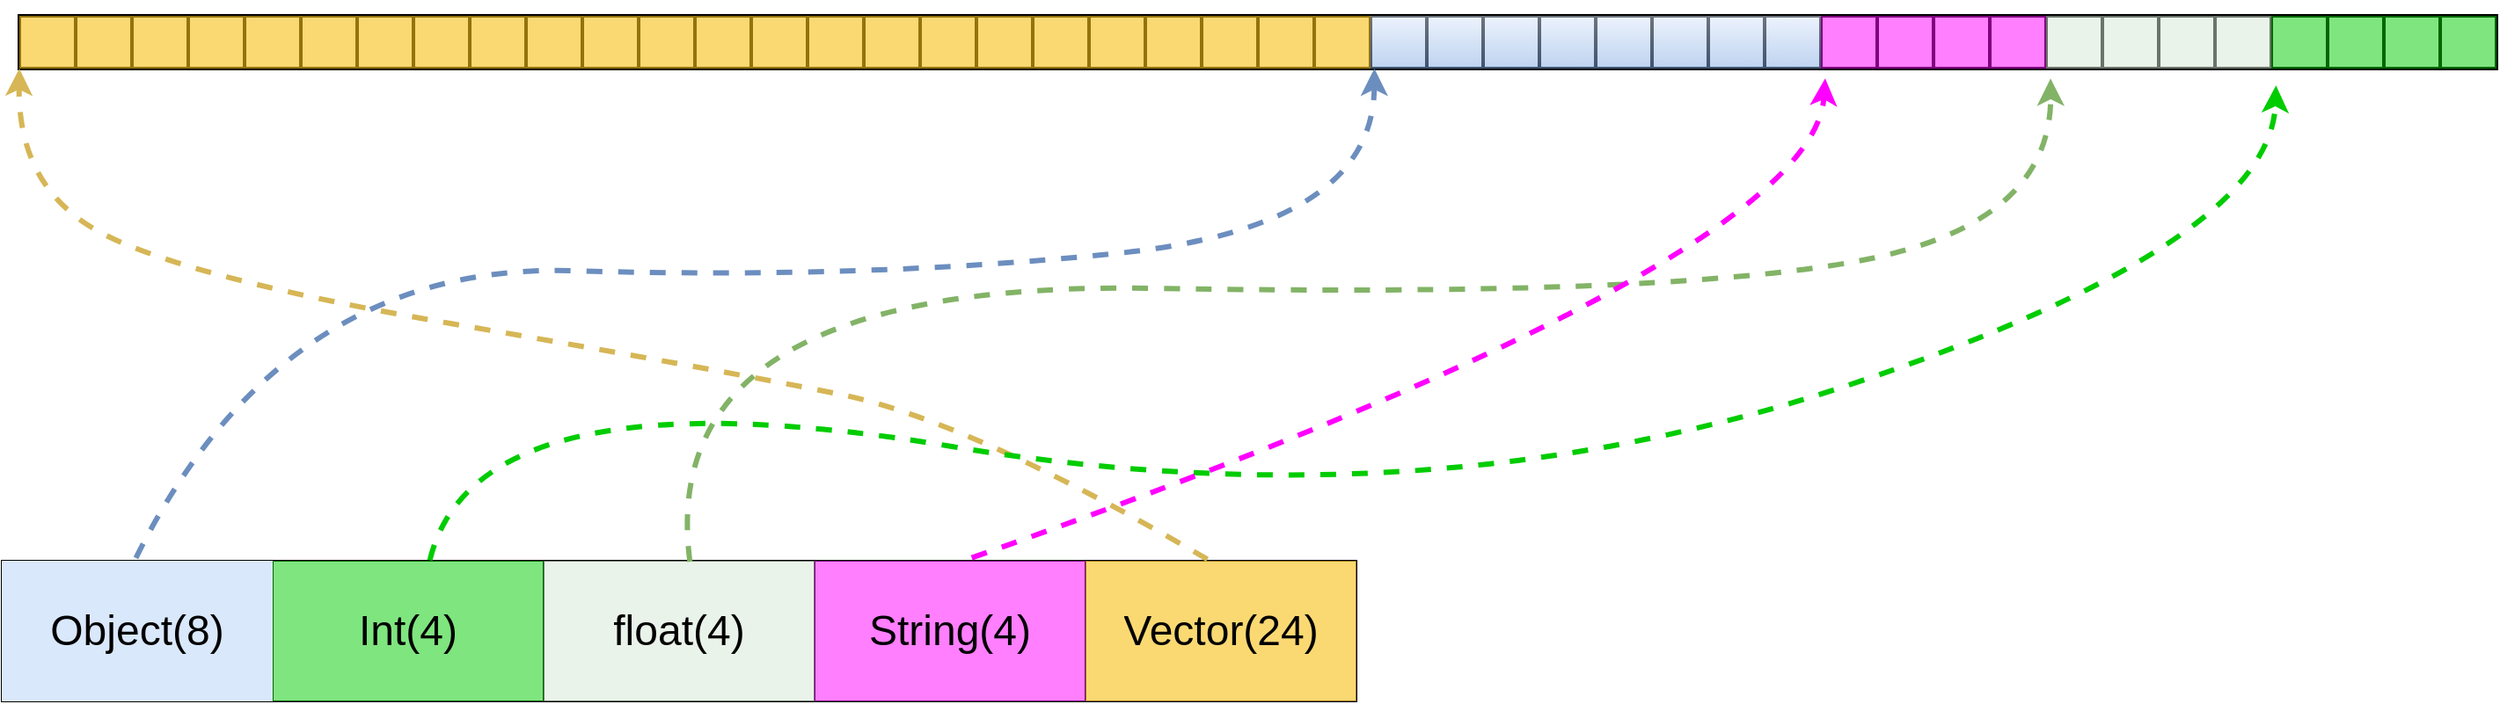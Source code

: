 <mxfile version="24.4.13" type="github" pages="2">
  <diagram name="第 1 页" id="B3vYnTvsGBG1Hv9em8wt">
    <mxGraphModel dx="1750" dy="883" grid="1" gridSize="10" guides="1" tooltips="1" connect="1" arrows="1" fold="1" page="1" pageScale="1" pageWidth="827" pageHeight="1169" math="0" shadow="0">
      <root>
        <mxCell id="0" />
        <mxCell id="1" parent="0" />
        <mxCell id="THLBpQqU5_v84O20wpuA-113" value="" style="shape=table;startSize=0;container=1;collapsible=0;childLayout=tableLayout;fontSize=24;" vertex="1" parent="1">
          <mxGeometry x="180" y="490" width="770" height="80" as="geometry" />
        </mxCell>
        <mxCell id="THLBpQqU5_v84O20wpuA-114" value="" style="shape=tableRow;horizontal=0;startSize=0;swimlaneHead=0;swimlaneBody=0;strokeColor=inherit;top=0;left=0;bottom=0;right=0;collapsible=0;dropTarget=0;fillColor=none;points=[[0,0.5],[1,0.5]];portConstraint=eastwest;fontSize=24;" vertex="1" parent="THLBpQqU5_v84O20wpuA-113">
          <mxGeometry width="770" height="80" as="geometry" />
        </mxCell>
        <mxCell id="THLBpQqU5_v84O20wpuA-115" value="Object(8)" style="shape=partialRectangle;html=1;whiteSpace=wrap;connectable=0;strokeColor=#6c8ebf;overflow=hidden;fillColor=#dae8fc;top=0;left=0;bottom=0;right=0;pointerEvents=1;fontSize=24;" vertex="1" parent="THLBpQqU5_v84O20wpuA-114">
          <mxGeometry width="154" height="80" as="geometry">
            <mxRectangle width="154" height="80" as="alternateBounds" />
          </mxGeometry>
        </mxCell>
        <mxCell id="THLBpQqU5_v84O20wpuA-140" value="Int(4)" style="shape=partialRectangle;html=1;whiteSpace=wrap;connectable=0;strokeColor=inherit;overflow=hidden;fillColor=#00CC00;top=0;left=0;bottom=0;right=0;pointerEvents=1;fontSize=24;gradientColor=none;opacity=50;" vertex="1" parent="THLBpQqU5_v84O20wpuA-114">
          <mxGeometry x="154" width="154" height="80" as="geometry">
            <mxRectangle width="154" height="80" as="alternateBounds" />
          </mxGeometry>
        </mxCell>
        <mxCell id="THLBpQqU5_v84O20wpuA-141" value="float(4)" style="shape=partialRectangle;html=1;whiteSpace=wrap;connectable=0;strokeColor=inherit;overflow=hidden;fillColor=#D5E8D4;top=0;left=0;bottom=0;right=0;pointerEvents=1;fontSize=24;opacity=50;" vertex="1" parent="THLBpQqU5_v84O20wpuA-114">
          <mxGeometry x="308" width="154" height="80" as="geometry">
            <mxRectangle width="154" height="80" as="alternateBounds" />
          </mxGeometry>
        </mxCell>
        <mxCell id="THLBpQqU5_v84O20wpuA-142" value="String(4)" style="shape=partialRectangle;html=1;whiteSpace=wrap;connectable=0;strokeColor=default;overflow=hidden;fillColor=#FF00FF;top=0;left=0;bottom=0;right=0;pointerEvents=1;fontSize=24;opacity=50;" vertex="1" parent="THLBpQqU5_v84O20wpuA-114">
          <mxGeometry x="462" width="154" height="80" as="geometry">
            <mxRectangle width="154" height="80" as="alternateBounds" />
          </mxGeometry>
        </mxCell>
        <mxCell id="THLBpQqU5_v84O20wpuA-143" value="Vector(24)" style="shape=partialRectangle;html=1;whiteSpace=wrap;connectable=0;strokeColor=#d6b656;overflow=hidden;fillColor=#f9c015;top=0;left=0;bottom=0;right=0;pointerEvents=1;fontSize=24;gradientColor=none;opacity=60;" vertex="1" parent="THLBpQqU5_v84O20wpuA-114">
          <mxGeometry x="616" width="154" height="80" as="geometry">
            <mxRectangle width="154" height="80" as="alternateBounds" />
          </mxGeometry>
        </mxCell>
        <mxCell id="THLBpQqU5_v84O20wpuA-147" value="" style="shape=table;startSize=0;container=1;collapsible=0;childLayout=tableLayout;swimlaneLine=1;strokeWidth=2;fillColor=default;" vertex="1" parent="1">
          <mxGeometry x="190" y="180" width="1408" height="30" as="geometry" />
        </mxCell>
        <mxCell id="THLBpQqU5_v84O20wpuA-148" value="" style="shape=tableRow;horizontal=0;startSize=0;swimlaneHead=0;swimlaneBody=0;strokeColor=inherit;top=0;left=0;bottom=0;right=0;collapsible=0;dropTarget=0;fillColor=none;points=[[0,0.5],[1,0.5]];portConstraint=eastwest;" vertex="1" parent="THLBpQqU5_v84O20wpuA-147">
          <mxGeometry width="1408" height="30" as="geometry" />
        </mxCell>
        <mxCell id="THLBpQqU5_v84O20wpuA-149" value="" style="shape=partialRectangle;html=1;whiteSpace=wrap;connectable=0;strokeColor=#d6b656;overflow=hidden;fillColor=#f9c015;top=0;left=0;bottom=0;right=0;pointerEvents=1;gradientColor=none;shadow=0;perimeterSpacing=8;strokeWidth=17;opacity=60;align=center;verticalAlign=middle;fontFamily=Helvetica;fontSize=24;fontColor=default;" vertex="1" parent="THLBpQqU5_v84O20wpuA-148">
          <mxGeometry width="32" height="30" as="geometry">
            <mxRectangle width="32" height="30" as="alternateBounds" />
          </mxGeometry>
        </mxCell>
        <mxCell id="THLBpQqU5_v84O20wpuA-150" value="" style="shape=partialRectangle;html=1;whiteSpace=wrap;connectable=0;strokeColor=#d6b656;overflow=hidden;fillColor=#f9c015;top=0;left=0;bottom=0;right=0;pointerEvents=1;gradientColor=none;shadow=0;perimeterSpacing=8;strokeWidth=17;opacity=60;align=center;verticalAlign=middle;fontFamily=Helvetica;fontSize=24;fontColor=default;" vertex="1" parent="THLBpQqU5_v84O20wpuA-148">
          <mxGeometry x="32" width="32" height="30" as="geometry">
            <mxRectangle width="32" height="30" as="alternateBounds" />
          </mxGeometry>
        </mxCell>
        <mxCell id="THLBpQqU5_v84O20wpuA-151" value="" style="shape=partialRectangle;html=1;whiteSpace=wrap;connectable=0;strokeColor=#d6b656;overflow=hidden;fillColor=#f9c015;top=0;left=0;bottom=0;right=0;pointerEvents=1;gradientColor=none;shadow=0;perimeterSpacing=8;strokeWidth=17;opacity=60;align=center;verticalAlign=middle;fontFamily=Helvetica;fontSize=24;fontColor=default;" vertex="1" parent="THLBpQqU5_v84O20wpuA-148">
          <mxGeometry x="64" width="32" height="30" as="geometry">
            <mxRectangle width="32" height="30" as="alternateBounds" />
          </mxGeometry>
        </mxCell>
        <mxCell id="THLBpQqU5_v84O20wpuA-152" value="" style="shape=partialRectangle;html=1;whiteSpace=wrap;connectable=0;strokeColor=#d6b656;overflow=hidden;fillColor=#f9c015;top=0;left=0;bottom=0;right=0;pointerEvents=1;gradientColor=none;shadow=0;perimeterSpacing=8;strokeWidth=17;opacity=60;align=center;verticalAlign=middle;fontFamily=Helvetica;fontSize=24;fontColor=default;" vertex="1" parent="THLBpQqU5_v84O20wpuA-148">
          <mxGeometry x="96" width="32" height="30" as="geometry">
            <mxRectangle width="32" height="30" as="alternateBounds" />
          </mxGeometry>
        </mxCell>
        <mxCell id="THLBpQqU5_v84O20wpuA-153" value="" style="shape=partialRectangle;html=1;whiteSpace=wrap;connectable=0;strokeColor=#d6b656;overflow=hidden;fillColor=#f9c015;top=0;left=0;bottom=0;right=0;pointerEvents=1;gradientColor=none;shadow=0;perimeterSpacing=8;strokeWidth=17;opacity=60;align=center;verticalAlign=middle;fontFamily=Helvetica;fontSize=24;fontColor=default;" vertex="1" parent="THLBpQqU5_v84O20wpuA-148">
          <mxGeometry x="128" width="32" height="30" as="geometry">
            <mxRectangle width="32" height="30" as="alternateBounds" />
          </mxGeometry>
        </mxCell>
        <mxCell id="THLBpQqU5_v84O20wpuA-154" value="" style="shape=partialRectangle;html=1;whiteSpace=wrap;connectable=0;strokeColor=#d6b656;overflow=hidden;fillColor=#f9c015;top=0;left=0;bottom=0;right=0;pointerEvents=1;gradientColor=none;shadow=0;perimeterSpacing=8;strokeWidth=17;opacity=60;align=center;verticalAlign=middle;fontFamily=Helvetica;fontSize=24;fontColor=default;" vertex="1" parent="THLBpQqU5_v84O20wpuA-148">
          <mxGeometry x="160" width="32" height="30" as="geometry">
            <mxRectangle width="32" height="30" as="alternateBounds" />
          </mxGeometry>
        </mxCell>
        <mxCell id="THLBpQqU5_v84O20wpuA-155" value="" style="shape=partialRectangle;html=1;whiteSpace=wrap;connectable=0;strokeColor=#d6b656;overflow=hidden;fillColor=#f9c015;top=0;left=0;bottom=0;right=0;pointerEvents=1;gradientColor=none;shadow=0;perimeterSpacing=8;strokeWidth=17;opacity=60;align=center;verticalAlign=middle;fontFamily=Helvetica;fontSize=24;fontColor=default;" vertex="1" parent="THLBpQqU5_v84O20wpuA-148">
          <mxGeometry x="192" width="32" height="30" as="geometry">
            <mxRectangle width="32" height="30" as="alternateBounds" />
          </mxGeometry>
        </mxCell>
        <mxCell id="THLBpQqU5_v84O20wpuA-156" value="" style="shape=partialRectangle;html=1;whiteSpace=wrap;connectable=0;strokeColor=#d6b656;overflow=hidden;fillColor=#f9c015;top=0;left=0;bottom=0;right=0;pointerEvents=1;gradientColor=none;strokeWidth=17;shadow=0;perimeterSpacing=8;opacity=60;align=center;verticalAlign=middle;fontFamily=Helvetica;fontSize=24;fontColor=default;" vertex="1" parent="THLBpQqU5_v84O20wpuA-148">
          <mxGeometry x="224" width="32" height="30" as="geometry">
            <mxRectangle width="32" height="30" as="alternateBounds" />
          </mxGeometry>
        </mxCell>
        <mxCell id="THLBpQqU5_v84O20wpuA-157" value="" style="shape=partialRectangle;html=1;whiteSpace=wrap;connectable=0;strokeColor=#d6b656;overflow=hidden;fillColor=#f9c015;top=0;left=0;bottom=0;right=0;pointerEvents=1;gradientColor=none;opacity=60;shadow=0;align=center;verticalAlign=middle;fontFamily=Helvetica;fontSize=24;fontColor=default;" vertex="1" parent="THLBpQqU5_v84O20wpuA-148">
          <mxGeometry x="256" width="32" height="30" as="geometry">
            <mxRectangle width="32" height="30" as="alternateBounds" />
          </mxGeometry>
        </mxCell>
        <mxCell id="THLBpQqU5_v84O20wpuA-158" value="" style="shape=partialRectangle;html=1;whiteSpace=wrap;connectable=0;strokeColor=#d6b656;overflow=hidden;fillColor=#f9c015;top=0;left=0;bottom=0;right=0;pointerEvents=1;gradientColor=none;opacity=60;shadow=0;align=center;verticalAlign=middle;fontFamily=Helvetica;fontSize=24;fontColor=default;" vertex="1" parent="THLBpQqU5_v84O20wpuA-148">
          <mxGeometry x="288" width="32" height="30" as="geometry">
            <mxRectangle width="32" height="30" as="alternateBounds" />
          </mxGeometry>
        </mxCell>
        <mxCell id="THLBpQqU5_v84O20wpuA-159" value="" style="shape=partialRectangle;html=1;whiteSpace=wrap;connectable=0;strokeColor=#d6b656;overflow=hidden;fillColor=#f9c015;top=0;left=0;bottom=0;right=0;pointerEvents=1;gradientColor=none;opacity=60;shadow=0;align=center;verticalAlign=middle;fontFamily=Helvetica;fontSize=24;fontColor=default;" vertex="1" parent="THLBpQqU5_v84O20wpuA-148">
          <mxGeometry x="320" width="32" height="30" as="geometry">
            <mxRectangle width="32" height="30" as="alternateBounds" />
          </mxGeometry>
        </mxCell>
        <mxCell id="THLBpQqU5_v84O20wpuA-160" value="" style="shape=partialRectangle;html=1;whiteSpace=wrap;connectable=0;strokeColor=#d6b656;overflow=hidden;fillColor=#f9c015;top=0;left=0;bottom=0;right=0;pointerEvents=1;gradientColor=none;opacity=60;shadow=0;align=center;verticalAlign=middle;fontFamily=Helvetica;fontSize=24;fontColor=default;" vertex="1" parent="THLBpQqU5_v84O20wpuA-148">
          <mxGeometry x="352" width="32" height="30" as="geometry">
            <mxRectangle width="32" height="30" as="alternateBounds" />
          </mxGeometry>
        </mxCell>
        <mxCell id="THLBpQqU5_v84O20wpuA-161" value="" style="shape=partialRectangle;html=1;whiteSpace=wrap;connectable=0;strokeColor=#d6b656;overflow=hidden;fillColor=#f9c015;top=0;left=0;bottom=0;right=0;pointerEvents=1;gradientColor=none;opacity=60;shadow=0;align=center;verticalAlign=middle;fontFamily=Helvetica;fontSize=24;fontColor=default;" vertex="1" parent="THLBpQqU5_v84O20wpuA-148">
          <mxGeometry x="384" width="32" height="30" as="geometry">
            <mxRectangle width="32" height="30" as="alternateBounds" />
          </mxGeometry>
        </mxCell>
        <mxCell id="THLBpQqU5_v84O20wpuA-162" value="" style="shape=partialRectangle;html=1;whiteSpace=wrap;connectable=0;strokeColor=#d6b656;overflow=hidden;fillColor=#f9c015;top=0;left=0;bottom=0;right=0;pointerEvents=1;gradientColor=none;opacity=60;shadow=0;align=center;verticalAlign=middle;fontFamily=Helvetica;fontSize=24;fontColor=default;" vertex="1" parent="THLBpQqU5_v84O20wpuA-148">
          <mxGeometry x="416" width="32" height="30" as="geometry">
            <mxRectangle width="32" height="30" as="alternateBounds" />
          </mxGeometry>
        </mxCell>
        <mxCell id="THLBpQqU5_v84O20wpuA-163" value="" style="shape=partialRectangle;html=1;whiteSpace=wrap;connectable=0;strokeColor=#d6b656;overflow=hidden;fillColor=#f9c015;top=0;left=0;bottom=0;right=0;pointerEvents=1;gradientColor=none;opacity=60;shadow=0;align=center;verticalAlign=middle;fontFamily=Helvetica;fontSize=24;fontColor=default;" vertex="1" parent="THLBpQqU5_v84O20wpuA-148">
          <mxGeometry x="448" width="32" height="30" as="geometry">
            <mxRectangle width="32" height="30" as="alternateBounds" />
          </mxGeometry>
        </mxCell>
        <mxCell id="THLBpQqU5_v84O20wpuA-164" value="" style="shape=partialRectangle;html=1;whiteSpace=wrap;connectable=0;strokeColor=#d6b656;overflow=hidden;fillColor=#f9c015;top=0;left=0;bottom=0;right=0;pointerEvents=1;gradientColor=none;opacity=60;shadow=0;align=center;verticalAlign=middle;fontFamily=Helvetica;fontSize=24;fontColor=default;" vertex="1" parent="THLBpQqU5_v84O20wpuA-148">
          <mxGeometry x="480" width="32" height="30" as="geometry">
            <mxRectangle width="32" height="30" as="alternateBounds" />
          </mxGeometry>
        </mxCell>
        <mxCell id="THLBpQqU5_v84O20wpuA-165" value="" style="shape=partialRectangle;html=1;whiteSpace=wrap;connectable=0;strokeColor=#d6b656;overflow=hidden;fillColor=#f9c015;top=0;left=0;bottom=0;right=0;pointerEvents=1;gradientColor=none;opacity=60;shadow=0;align=center;verticalAlign=middle;fontFamily=Helvetica;fontSize=24;fontColor=default;" vertex="1" parent="THLBpQqU5_v84O20wpuA-148">
          <mxGeometry x="512" width="32" height="30" as="geometry">
            <mxRectangle width="32" height="30" as="alternateBounds" />
          </mxGeometry>
        </mxCell>
        <mxCell id="THLBpQqU5_v84O20wpuA-166" value="" style="shape=partialRectangle;html=1;whiteSpace=wrap;connectable=0;strokeColor=#d6b656;overflow=hidden;fillColor=#f9c015;top=0;left=0;bottom=0;right=0;pointerEvents=1;gradientColor=none;opacity=60;shadow=0;align=center;verticalAlign=middle;fontFamily=Helvetica;fontSize=24;fontColor=default;" vertex="1" parent="THLBpQqU5_v84O20wpuA-148">
          <mxGeometry x="544" width="32" height="30" as="geometry">
            <mxRectangle width="32" height="30" as="alternateBounds" />
          </mxGeometry>
        </mxCell>
        <mxCell id="THLBpQqU5_v84O20wpuA-167" value="" style="shape=partialRectangle;html=1;whiteSpace=wrap;connectable=0;strokeColor=#d6b656;overflow=hidden;fillColor=#f9c015;top=0;left=0;bottom=0;right=0;pointerEvents=1;gradientColor=none;opacity=60;shadow=0;align=center;verticalAlign=middle;fontFamily=Helvetica;fontSize=24;fontColor=default;" vertex="1" parent="THLBpQqU5_v84O20wpuA-148">
          <mxGeometry x="576" width="32" height="30" as="geometry">
            <mxRectangle width="32" height="30" as="alternateBounds" />
          </mxGeometry>
        </mxCell>
        <mxCell id="THLBpQqU5_v84O20wpuA-168" value="" style="shape=partialRectangle;html=1;whiteSpace=wrap;connectable=0;strokeColor=#d6b656;overflow=hidden;fillColor=#f9c015;top=0;left=0;bottom=0;right=0;pointerEvents=1;gradientColor=none;opacity=60;shadow=0;align=center;verticalAlign=middle;fontFamily=Helvetica;fontSize=24;fontColor=default;" vertex="1" parent="THLBpQqU5_v84O20wpuA-148">
          <mxGeometry x="608" width="32" height="30" as="geometry">
            <mxRectangle width="32" height="30" as="alternateBounds" />
          </mxGeometry>
        </mxCell>
        <mxCell id="THLBpQqU5_v84O20wpuA-192" style="shape=partialRectangle;html=1;whiteSpace=wrap;connectable=0;strokeColor=#d6b656;overflow=hidden;fillColor=#f9c015;top=0;left=0;bottom=0;right=0;pointerEvents=1;gradientColor=none;opacity=60;shadow=0;align=center;verticalAlign=middle;fontFamily=Helvetica;fontSize=24;fontColor=default;" vertex="1" parent="THLBpQqU5_v84O20wpuA-148">
          <mxGeometry x="640" width="32" height="30" as="geometry">
            <mxRectangle width="32" height="30" as="alternateBounds" />
          </mxGeometry>
        </mxCell>
        <mxCell id="THLBpQqU5_v84O20wpuA-193" style="shape=partialRectangle;html=1;whiteSpace=wrap;connectable=0;strokeColor=#d6b656;overflow=hidden;fillColor=#f9c015;top=0;left=0;bottom=0;right=0;pointerEvents=1;gradientColor=none;opacity=60;shadow=0;align=center;verticalAlign=middle;fontFamily=Helvetica;fontSize=24;fontColor=default;" vertex="1" parent="THLBpQqU5_v84O20wpuA-148">
          <mxGeometry x="672" width="32" height="30" as="geometry">
            <mxRectangle width="32" height="30" as="alternateBounds" />
          </mxGeometry>
        </mxCell>
        <mxCell id="THLBpQqU5_v84O20wpuA-194" style="shape=partialRectangle;html=1;whiteSpace=wrap;connectable=0;strokeColor=#d6b656;overflow=hidden;fillColor=#f9c015;top=0;left=0;bottom=0;right=0;pointerEvents=1;gradientColor=none;opacity=60;shadow=0;align=center;verticalAlign=middle;fontFamily=Helvetica;fontSize=24;fontColor=default;" vertex="1" parent="THLBpQqU5_v84O20wpuA-148">
          <mxGeometry x="704" width="32" height="30" as="geometry">
            <mxRectangle width="32" height="30" as="alternateBounds" />
          </mxGeometry>
        </mxCell>
        <mxCell id="THLBpQqU5_v84O20wpuA-195" style="shape=partialRectangle;html=1;whiteSpace=wrap;connectable=0;strokeColor=#d6b656;overflow=hidden;fillColor=#f9c015;top=0;left=0;bottom=0;right=0;pointerEvents=1;gradientColor=none;opacity=60;shadow=0;align=center;verticalAlign=middle;fontFamily=Helvetica;fontSize=24;fontColor=default;" vertex="1" parent="THLBpQqU5_v84O20wpuA-148">
          <mxGeometry x="736" width="32" height="30" as="geometry">
            <mxRectangle width="32" height="30" as="alternateBounds" />
          </mxGeometry>
        </mxCell>
        <mxCell id="THLBpQqU5_v84O20wpuA-196" style="shape=partialRectangle;html=1;whiteSpace=wrap;connectable=0;strokeColor=#6c8ebf;overflow=hidden;fillColor=#dae8fc;top=0;left=0;bottom=0;right=0;pointerEvents=1;gradientColor=#7ea6e0;opacity=50;" vertex="1" parent="THLBpQqU5_v84O20wpuA-148">
          <mxGeometry x="768" width="32" height="30" as="geometry">
            <mxRectangle width="32" height="30" as="alternateBounds" />
          </mxGeometry>
        </mxCell>
        <mxCell id="THLBpQqU5_v84O20wpuA-197" style="shape=partialRectangle;html=1;whiteSpace=wrap;connectable=0;strokeColor=#6c8ebf;overflow=hidden;fillColor=#dae8fc;top=0;left=0;bottom=0;right=0;pointerEvents=1;gradientColor=#7ea6e0;opacity=50;" vertex="1" parent="THLBpQqU5_v84O20wpuA-148">
          <mxGeometry x="800" width="32" height="30" as="geometry">
            <mxRectangle width="32" height="30" as="alternateBounds" />
          </mxGeometry>
        </mxCell>
        <mxCell id="THLBpQqU5_v84O20wpuA-198" style="shape=partialRectangle;html=1;whiteSpace=wrap;connectable=0;strokeColor=#6c8ebf;overflow=hidden;fillColor=#dae8fc;top=0;left=0;bottom=0;right=0;pointerEvents=1;gradientColor=#7ea6e0;opacity=50;" vertex="1" parent="THLBpQqU5_v84O20wpuA-148">
          <mxGeometry x="832" width="32" height="30" as="geometry">
            <mxRectangle width="32" height="30" as="alternateBounds" />
          </mxGeometry>
        </mxCell>
        <mxCell id="THLBpQqU5_v84O20wpuA-199" style="shape=partialRectangle;html=1;whiteSpace=wrap;connectable=0;strokeColor=#6c8ebf;overflow=hidden;fillColor=#dae8fc;top=0;left=0;bottom=0;right=0;pointerEvents=1;gradientColor=#7ea6e0;opacity=50;" vertex="1" parent="THLBpQqU5_v84O20wpuA-148">
          <mxGeometry x="864" width="32" height="30" as="geometry">
            <mxRectangle width="32" height="30" as="alternateBounds" />
          </mxGeometry>
        </mxCell>
        <mxCell id="THLBpQqU5_v84O20wpuA-200" style="shape=partialRectangle;html=1;whiteSpace=wrap;connectable=0;strokeColor=#6c8ebf;overflow=hidden;fillColor=#dae8fc;top=0;left=0;bottom=0;right=0;pointerEvents=1;gradientColor=#7ea6e0;opacity=50;" vertex="1" parent="THLBpQqU5_v84O20wpuA-148">
          <mxGeometry x="896" width="32" height="30" as="geometry">
            <mxRectangle width="32" height="30" as="alternateBounds" />
          </mxGeometry>
        </mxCell>
        <mxCell id="THLBpQqU5_v84O20wpuA-201" style="shape=partialRectangle;html=1;whiteSpace=wrap;connectable=0;strokeColor=#6c8ebf;overflow=hidden;fillColor=#dae8fc;top=0;left=0;bottom=0;right=0;pointerEvents=1;gradientColor=#7ea6e0;opacity=50;" vertex="1" parent="THLBpQqU5_v84O20wpuA-148">
          <mxGeometry x="928" width="32" height="30" as="geometry">
            <mxRectangle width="32" height="30" as="alternateBounds" />
          </mxGeometry>
        </mxCell>
        <mxCell id="THLBpQqU5_v84O20wpuA-202" style="shape=partialRectangle;html=1;whiteSpace=wrap;connectable=0;strokeColor=#6c8ebf;overflow=hidden;fillColor=#dae8fc;top=0;left=0;bottom=0;right=0;pointerEvents=1;gradientColor=#7ea6e0;opacity=50;" vertex="1" parent="THLBpQqU5_v84O20wpuA-148">
          <mxGeometry x="960" width="32" height="30" as="geometry">
            <mxRectangle width="32" height="30" as="alternateBounds" />
          </mxGeometry>
        </mxCell>
        <mxCell id="THLBpQqU5_v84O20wpuA-203" style="shape=partialRectangle;html=1;whiteSpace=wrap;connectable=0;strokeColor=#6c8ebf;overflow=hidden;fillColor=#dae8fc;top=0;left=0;bottom=0;right=0;pointerEvents=1;gradientColor=#7ea6e0;opacity=50;" vertex="1" parent="THLBpQqU5_v84O20wpuA-148">
          <mxGeometry x="992" width="32" height="30" as="geometry">
            <mxRectangle width="32" height="30" as="alternateBounds" />
          </mxGeometry>
        </mxCell>
        <mxCell id="THLBpQqU5_v84O20wpuA-204" style="shape=partialRectangle;html=1;whiteSpace=wrap;connectable=0;strokeColor=inherit;overflow=hidden;fillColor=#FF00FF;top=0;left=0;bottom=0;right=0;pointerEvents=1;opacity=50;" vertex="1" parent="THLBpQqU5_v84O20wpuA-148">
          <mxGeometry x="1024" width="32" height="30" as="geometry">
            <mxRectangle width="32" height="30" as="alternateBounds" />
          </mxGeometry>
        </mxCell>
        <mxCell id="THLBpQqU5_v84O20wpuA-205" style="shape=partialRectangle;html=1;whiteSpace=wrap;connectable=0;strokeColor=inherit;overflow=hidden;fillColor=#FF00FF;top=0;left=0;bottom=0;right=0;pointerEvents=1;opacity=50;" vertex="1" parent="THLBpQqU5_v84O20wpuA-148">
          <mxGeometry x="1056" width="32" height="30" as="geometry">
            <mxRectangle width="32" height="30" as="alternateBounds" />
          </mxGeometry>
        </mxCell>
        <mxCell id="THLBpQqU5_v84O20wpuA-206" style="shape=partialRectangle;html=1;whiteSpace=wrap;connectable=0;strokeColor=inherit;overflow=hidden;fillColor=#FF00FF;top=0;left=0;bottom=0;right=0;pointerEvents=1;opacity=50;" vertex="1" parent="THLBpQqU5_v84O20wpuA-148">
          <mxGeometry x="1088" width="32" height="30" as="geometry">
            <mxRectangle width="32" height="30" as="alternateBounds" />
          </mxGeometry>
        </mxCell>
        <mxCell id="THLBpQqU5_v84O20wpuA-207" style="shape=partialRectangle;html=1;whiteSpace=wrap;connectable=0;strokeColor=inherit;overflow=hidden;fillColor=#FF00FF;top=0;left=0;bottom=0;right=0;pointerEvents=1;opacity=50;" vertex="1" parent="THLBpQqU5_v84O20wpuA-148">
          <mxGeometry x="1120" width="32" height="30" as="geometry">
            <mxRectangle width="32" height="30" as="alternateBounds" />
          </mxGeometry>
        </mxCell>
        <mxCell id="THLBpQqU5_v84O20wpuA-208" style="shape=partialRectangle;html=1;whiteSpace=wrap;connectable=0;strokeColor=inherit;overflow=hidden;fillColor=#D5E8D4;top=0;left=0;bottom=0;right=0;pointerEvents=1;opacity=50;align=center;verticalAlign=middle;fontFamily=Helvetica;fontSize=24;fontColor=default;" vertex="1" parent="THLBpQqU5_v84O20wpuA-148">
          <mxGeometry x="1152" width="32" height="30" as="geometry">
            <mxRectangle width="32" height="30" as="alternateBounds" />
          </mxGeometry>
        </mxCell>
        <mxCell id="THLBpQqU5_v84O20wpuA-209" style="shape=partialRectangle;html=1;whiteSpace=wrap;connectable=0;strokeColor=inherit;overflow=hidden;fillColor=#D5E8D4;top=0;left=0;bottom=0;right=0;pointerEvents=1;opacity=50;align=center;verticalAlign=middle;fontFamily=Helvetica;fontSize=24;fontColor=default;" vertex="1" parent="THLBpQqU5_v84O20wpuA-148">
          <mxGeometry x="1184" width="32" height="30" as="geometry">
            <mxRectangle width="32" height="30" as="alternateBounds" />
          </mxGeometry>
        </mxCell>
        <mxCell id="THLBpQqU5_v84O20wpuA-210" style="shape=partialRectangle;html=1;whiteSpace=wrap;connectable=0;strokeColor=inherit;overflow=hidden;fillColor=#D5E8D4;top=0;left=0;bottom=0;right=0;pointerEvents=1;opacity=50;align=center;verticalAlign=middle;fontFamily=Helvetica;fontSize=24;fontColor=default;" vertex="1" parent="THLBpQqU5_v84O20wpuA-148">
          <mxGeometry x="1216" width="32" height="30" as="geometry">
            <mxRectangle width="32" height="30" as="alternateBounds" />
          </mxGeometry>
        </mxCell>
        <mxCell id="THLBpQqU5_v84O20wpuA-211" style="shape=partialRectangle;html=1;whiteSpace=wrap;connectable=0;strokeColor=inherit;overflow=hidden;fillColor=#D5E8D4;top=0;left=0;bottom=0;right=0;pointerEvents=1;opacity=50;align=center;verticalAlign=middle;fontFamily=Helvetica;fontSize=24;fontColor=default;" vertex="1" parent="THLBpQqU5_v84O20wpuA-148">
          <mxGeometry x="1248" width="32" height="30" as="geometry">
            <mxRectangle width="32" height="30" as="alternateBounds" />
          </mxGeometry>
        </mxCell>
        <mxCell id="THLBpQqU5_v84O20wpuA-212" style="shape=partialRectangle;html=1;whiteSpace=wrap;connectable=0;strokeColor=inherit;overflow=hidden;fillColor=#00CC00;top=0;left=0;bottom=0;right=0;pointerEvents=1;opacity=50;align=center;verticalAlign=middle;fontFamily=Helvetica;fontSize=24;fontColor=default;gradientColor=none;" vertex="1" parent="THLBpQqU5_v84O20wpuA-148">
          <mxGeometry x="1280" width="32" height="30" as="geometry">
            <mxRectangle width="32" height="30" as="alternateBounds" />
          </mxGeometry>
        </mxCell>
        <mxCell id="THLBpQqU5_v84O20wpuA-213" style="shape=partialRectangle;html=1;whiteSpace=wrap;connectable=0;strokeColor=inherit;overflow=hidden;fillColor=#00CC00;top=0;left=0;bottom=0;right=0;pointerEvents=1;opacity=50;align=center;verticalAlign=middle;fontFamily=Helvetica;fontSize=24;fontColor=default;gradientColor=none;" vertex="1" parent="THLBpQqU5_v84O20wpuA-148">
          <mxGeometry x="1312" width="32" height="30" as="geometry">
            <mxRectangle width="32" height="30" as="alternateBounds" />
          </mxGeometry>
        </mxCell>
        <mxCell id="THLBpQqU5_v84O20wpuA-214" style="shape=partialRectangle;html=1;whiteSpace=wrap;connectable=0;strokeColor=inherit;overflow=hidden;fillColor=#00CC00;top=0;left=0;bottom=0;right=0;pointerEvents=1;opacity=50;align=center;verticalAlign=middle;fontFamily=Helvetica;fontSize=24;fontColor=default;gradientColor=none;" vertex="1" parent="THLBpQqU5_v84O20wpuA-148">
          <mxGeometry x="1344" width="32" height="30" as="geometry">
            <mxRectangle width="32" height="30" as="alternateBounds" />
          </mxGeometry>
        </mxCell>
        <mxCell id="THLBpQqU5_v84O20wpuA-215" style="shape=partialRectangle;html=1;whiteSpace=wrap;connectable=0;strokeColor=inherit;overflow=hidden;fillColor=#00CC00;top=0;left=0;bottom=0;right=0;pointerEvents=1;opacity=50;align=center;verticalAlign=middle;fontFamily=Helvetica;fontSize=24;fontColor=default;gradientColor=none;" vertex="1" parent="THLBpQqU5_v84O20wpuA-148">
          <mxGeometry x="1376" width="32" height="30" as="geometry">
            <mxRectangle width="32" height="30" as="alternateBounds" />
          </mxGeometry>
        </mxCell>
        <mxCell id="THLBpQqU5_v84O20wpuA-216" value="" style="curved=1;endArrow=classic;html=1;rounded=0;exitX=0.89;exitY=-0.01;exitDx=0;exitDy=0;exitPerimeter=0;entryX=0;entryY=1;entryDx=0;entryDy=0;pointerEvents=1;strokeColor=#d6b656;align=center;verticalAlign=middle;fontFamily=Helvetica;fontSize=24;fontColor=default;fillColor=#f9c015;gradientColor=none;strokeWidth=3;dashed=1;" edge="1" parent="1" source="THLBpQqU5_v84O20wpuA-114" target="THLBpQqU5_v84O20wpuA-147">
          <mxGeometry width="50" height="50" relative="1" as="geometry">
            <mxPoint x="610" y="300" as="sourcePoint" />
            <mxPoint x="170" y="230" as="targetPoint" />
            <Array as="points">
              <mxPoint x="730" y="410" />
              <mxPoint x="580" y="380" />
              <mxPoint x="290" y="330" />
              <mxPoint x="189" y="280" />
            </Array>
          </mxGeometry>
        </mxCell>
        <mxCell id="THLBpQqU5_v84O20wpuA-217" value="" style="curved=1;endArrow=classic;html=1;rounded=0;entryX=0.547;entryY=1;entryDx=0;entryDy=0;entryPerimeter=0;exitX=0.099;exitY=-0.02;exitDx=0;exitDy=0;exitPerimeter=0;pointerEvents=1;strokeColor=#6c8ebf;align=center;verticalAlign=middle;fontFamily=Helvetica;fontSize=24;fontColor=default;fillColor=#dae8fc;strokeWidth=3;dashed=1;" edge="1" parent="1" source="THLBpQqU5_v84O20wpuA-113" target="THLBpQqU5_v84O20wpuA-148">
          <mxGeometry width="50" height="50" relative="1" as="geometry">
            <mxPoint x="330" y="420" as="sourcePoint" />
            <mxPoint x="690" y="310" as="targetPoint" />
            <Array as="points">
              <mxPoint x="340" y="320" />
              <mxPoint x="670" y="330" />
              <mxPoint x="960" y="300" />
            </Array>
          </mxGeometry>
        </mxCell>
        <mxCell id="THLBpQqU5_v84O20wpuA-219" value="" style="curved=1;endArrow=classic;html=1;rounded=0;exitX=0.316;exitY=-0.004;exitDx=0;exitDy=0;exitPerimeter=0;entryX=0.911;entryY=1.322;entryDx=0;entryDy=0;entryPerimeter=0;pointerEvents=1;strokeColor=#00CC00;align=center;verticalAlign=middle;fontFamily=Helvetica;fontSize=24;fontColor=default;fillColor=#00CC00;gradientColor=none;strokeWidth=3;dashed=1;" edge="1" parent="1" source="THLBpQqU5_v84O20wpuA-114" target="THLBpQqU5_v84O20wpuA-148">
          <mxGeometry width="50" height="50" relative="1" as="geometry">
            <mxPoint x="920" y="380" as="sourcePoint" />
            <mxPoint x="970" y="330" as="targetPoint" />
            <Array as="points">
              <mxPoint x="450" y="380" />
              <mxPoint x="990" y="470" />
              <mxPoint x="1470" y="310" />
            </Array>
          </mxGeometry>
        </mxCell>
        <mxCell id="THLBpQqU5_v84O20wpuA-220" value="" style="curved=1;endArrow=classic;html=1;rounded=0;entryX=0.82;entryY=1.189;entryDx=0;entryDy=0;entryPerimeter=0;exitX=0.508;exitY=0.007;exitDx=0;exitDy=0;exitPerimeter=0;pointerEvents=1;strokeColor=#82b366;align=center;verticalAlign=middle;fontFamily=Helvetica;fontSize=24;fontColor=default;fillColor=#d5e8d4;shadow=0;strokeWidth=3;gradientColor=#97d077;dashed=1;" edge="1" parent="1" source="THLBpQqU5_v84O20wpuA-113" target="THLBpQqU5_v84O20wpuA-148">
          <mxGeometry width="50" height="50" relative="1" as="geometry">
            <mxPoint x="1070" y="340" as="sourcePoint" />
            <mxPoint x="1120" y="290" as="targetPoint" />
            <Array as="points">
              <mxPoint x="550" y="330" />
              <mxPoint x="1120" y="340" />
              <mxPoint x="1345" y="300" />
            </Array>
          </mxGeometry>
        </mxCell>
        <mxCell id="THLBpQqU5_v84O20wpuA-221" value="" style="curved=1;endArrow=classic;html=1;rounded=0;entryX=0.729;entryY=1.189;entryDx=0;entryDy=0;entryPerimeter=0;exitX=0.716;exitY=-0.021;exitDx=0;exitDy=0;exitPerimeter=0;pointerEvents=1;strokeColor=#FF00FF;align=center;verticalAlign=middle;fontFamily=Helvetica;fontSize=24;fontColor=default;fillColor=#FF00FF;strokeWidth=3;dashed=1;" edge="1" parent="1" source="THLBpQqU5_v84O20wpuA-114" target="THLBpQqU5_v84O20wpuA-148">
          <mxGeometry width="50" height="50" relative="1" as="geometry">
            <mxPoint x="1000" y="330" as="sourcePoint" />
            <mxPoint x="1050" y="280" as="targetPoint" />
            <Array as="points">
              <mxPoint x="1210" y="320" />
            </Array>
          </mxGeometry>
        </mxCell>
      </root>
    </mxGraphModel>
  </diagram>
  <diagram id="xkuAZWn0zsy6626wy6PB" name="第 2 页">
    <mxGraphModel grid="1" page="1" gridSize="10" guides="1" tooltips="1" connect="1" arrows="1" fold="1" pageScale="1" pageWidth="827" pageHeight="1169" math="0" shadow="0">
      <root>
        <mxCell id="0" />
        <mxCell id="1" parent="0" />
      </root>
    </mxGraphModel>
  </diagram>
</mxfile>
